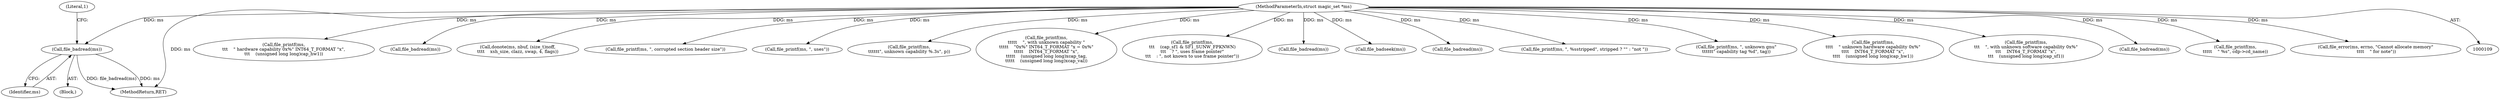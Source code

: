 digraph "0_file_445c8fb0ebff85195be94cd9f7e1df89cade5c7f_1@API" {
"1000178" [label="(Call,file_badread(ms))"];
"1000110" [label="(MethodParameterIn,struct magic_set *ms)"];
"1000650" [label="(Call,file_printf(ms,\n\t\t\t    \" hardware capability 0x%\" INT64_T_FORMAT \"x\",\n\t\t\t    (unsigned long long)cap_hw1))"];
"1000208" [label="(Call,file_badread(ms))"];
"1000318" [label="(Call,donote(ms, nbuf, (size_t)noff,\n\t\t\t\t    xsh_size, clazz, swap, 4, flags))"];
"1000153" [label="(Call,file_printf(ms, \", corrupted section header size\"))"];
"1000110" [label="(MethodParameterIn,struct magic_set *ms)"];
"1000588" [label="(Call,file_printf(ms, \", uses\"))"];
"1000443" [label="(Call,file_printf(ms,\n\t\t\t\t\t\t\", unknown capability %.3s\", p))"];
"1000520" [label="(Call,file_printf(ms,\n\t\t\t\t\t    \", with unknown capability \"\n\t\t\t\t\t    \"0x%\" INT64_T_FORMAT \"x = 0x%\"\n\t\t\t\t\t    INT64_T_FORMAT \"x\",\n\t\t\t\t\t    (unsigned long long)xcap_tag,\n\t\t\t\t\t    (unsigned long long)xcap_val))"];
"1000179" [label="(Identifier,ms)"];
"1000178" [label="(Call,file_badread(ms))"];
"1000671" [label="(Call,file_printf(ms,\n\t\t\t    (cap_sf1 & SF1_SUNW_FPKNWN)\n\t\t\t    ? \", uses frame pointer\"\n\t\t\t    : \", not known to use frame pointer\"))"];
"1000177" [label="(Block,)"];
"1000399" [label="(Call,file_badread(ms))"];
"1000365" [label="(Call,file_badseek(ms))"];
"1000238" [label="(Call,file_badread(ms))"];
"1000548" [label="(Call,file_printf(ms, \", %sstripped\", stripped ? \"\" : \"not \"))"];
"1000485" [label="(Call,file_printf(ms, \", unknown gnu\"\n\t\t\t\t\t\t\" capability tag %d\", tag))"];
"1000635" [label="(Call,file_printf(ms,\n\t\t\t\t    \" unknown hardware capability 0x%\"\n\t\t\t\t    INT64_T_FORMAT \"x\",\n\t\t\t\t    (unsigned long long)cap_hw1))"];
"1000691" [label="(Call,file_printf(ms,\n\t\t\t    \", with unknown software capability 0x%\"\n\t\t\t    INT64_T_FORMAT \"x\",\n\t\t\t    (unsigned long long)cap_sf1))"];
"1000182" [label="(Literal,1)"];
"1000704" [label="(MethodReturn,RET)"];
"1000297" [label="(Call,file_badread(ms))"];
"1000613" [label="(Call,file_printf(ms,\n\t\t\t\t\t    \" %s\", cdp->cd_name))"];
"1000279" [label="(Call,file_error(ms, errno, \"Cannot allocate memory\"\n \t\t\t\t    \" for note\"))"];
"1000178" -> "1000177"  [label="AST: "];
"1000178" -> "1000179"  [label="CFG: "];
"1000179" -> "1000178"  [label="AST: "];
"1000182" -> "1000178"  [label="CFG: "];
"1000178" -> "1000704"  [label="DDG: file_badread(ms)"];
"1000178" -> "1000704"  [label="DDG: ms"];
"1000110" -> "1000178"  [label="DDG: ms"];
"1000110" -> "1000109"  [label="AST: "];
"1000110" -> "1000704"  [label="DDG: ms"];
"1000110" -> "1000153"  [label="DDG: ms"];
"1000110" -> "1000208"  [label="DDG: ms"];
"1000110" -> "1000238"  [label="DDG: ms"];
"1000110" -> "1000279"  [label="DDG: ms"];
"1000110" -> "1000297"  [label="DDG: ms"];
"1000110" -> "1000318"  [label="DDG: ms"];
"1000110" -> "1000365"  [label="DDG: ms"];
"1000110" -> "1000399"  [label="DDG: ms"];
"1000110" -> "1000443"  [label="DDG: ms"];
"1000110" -> "1000485"  [label="DDG: ms"];
"1000110" -> "1000520"  [label="DDG: ms"];
"1000110" -> "1000548"  [label="DDG: ms"];
"1000110" -> "1000588"  [label="DDG: ms"];
"1000110" -> "1000613"  [label="DDG: ms"];
"1000110" -> "1000635"  [label="DDG: ms"];
"1000110" -> "1000650"  [label="DDG: ms"];
"1000110" -> "1000671"  [label="DDG: ms"];
"1000110" -> "1000691"  [label="DDG: ms"];
}
